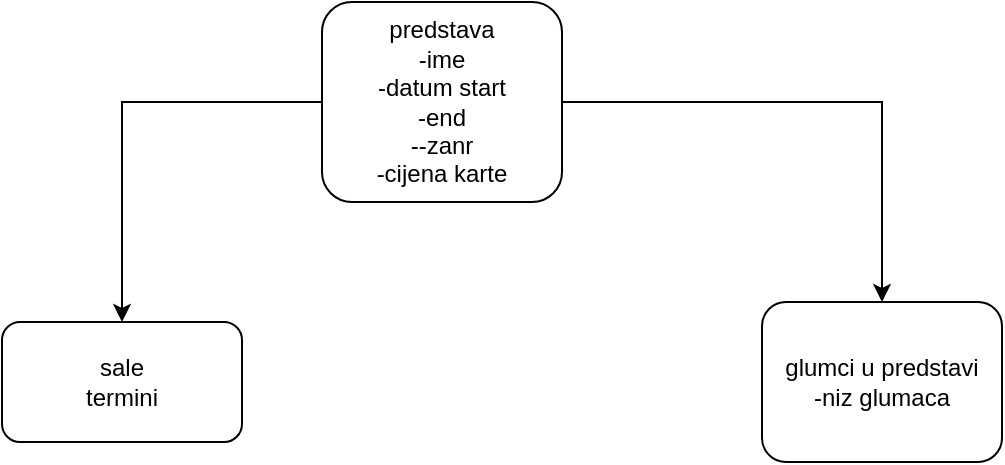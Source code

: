 <mxfile version="13.9.8" type="github">
  <diagram id="PFCEUixwn4KBJ1EoMOms" name="Page-1">
    <mxGraphModel dx="1038" dy="580" grid="1" gridSize="10" guides="1" tooltips="1" connect="1" arrows="1" fold="1" page="1" pageScale="1" pageWidth="850" pageHeight="1100" math="0" shadow="0">
      <root>
        <mxCell id="0" />
        <mxCell id="1" parent="0" />
        <mxCell id="8E1iLkJKNRUw8z5EEAQa-3" value="" style="edgeStyle=orthogonalEdgeStyle;rounded=0;orthogonalLoop=1;jettySize=auto;html=1;" edge="1" parent="1" source="8E1iLkJKNRUw8z5EEAQa-1" target="8E1iLkJKNRUw8z5EEAQa-2">
          <mxGeometry relative="1" as="geometry" />
        </mxCell>
        <mxCell id="8E1iLkJKNRUw8z5EEAQa-5" value="" style="edgeStyle=orthogonalEdgeStyle;rounded=0;orthogonalLoop=1;jettySize=auto;html=1;" edge="1" parent="1" source="8E1iLkJKNRUw8z5EEAQa-1" target="8E1iLkJKNRUw8z5EEAQa-4">
          <mxGeometry relative="1" as="geometry" />
        </mxCell>
        <mxCell id="8E1iLkJKNRUw8z5EEAQa-1" value="predstava&lt;br&gt;-ime&lt;br&gt;-datum start&lt;br&gt;-end&lt;br&gt;--zanr&lt;br&gt;-cijena karte" style="rounded=1;whiteSpace=wrap;html=1;" vertex="1" parent="1">
          <mxGeometry x="310" y="90" width="120" height="100" as="geometry" />
        </mxCell>
        <mxCell id="8E1iLkJKNRUw8z5EEAQa-2" value="glumci u predstavi&lt;br&gt;-niz glumaca" style="whiteSpace=wrap;html=1;rounded=1;" vertex="1" parent="1">
          <mxGeometry x="530" y="240" width="120" height="80" as="geometry" />
        </mxCell>
        <mxCell id="8E1iLkJKNRUw8z5EEAQa-4" value="sale&lt;br&gt;termini" style="whiteSpace=wrap;html=1;rounded=1;" vertex="1" parent="1">
          <mxGeometry x="150" y="250" width="120" height="60" as="geometry" />
        </mxCell>
      </root>
    </mxGraphModel>
  </diagram>
</mxfile>

